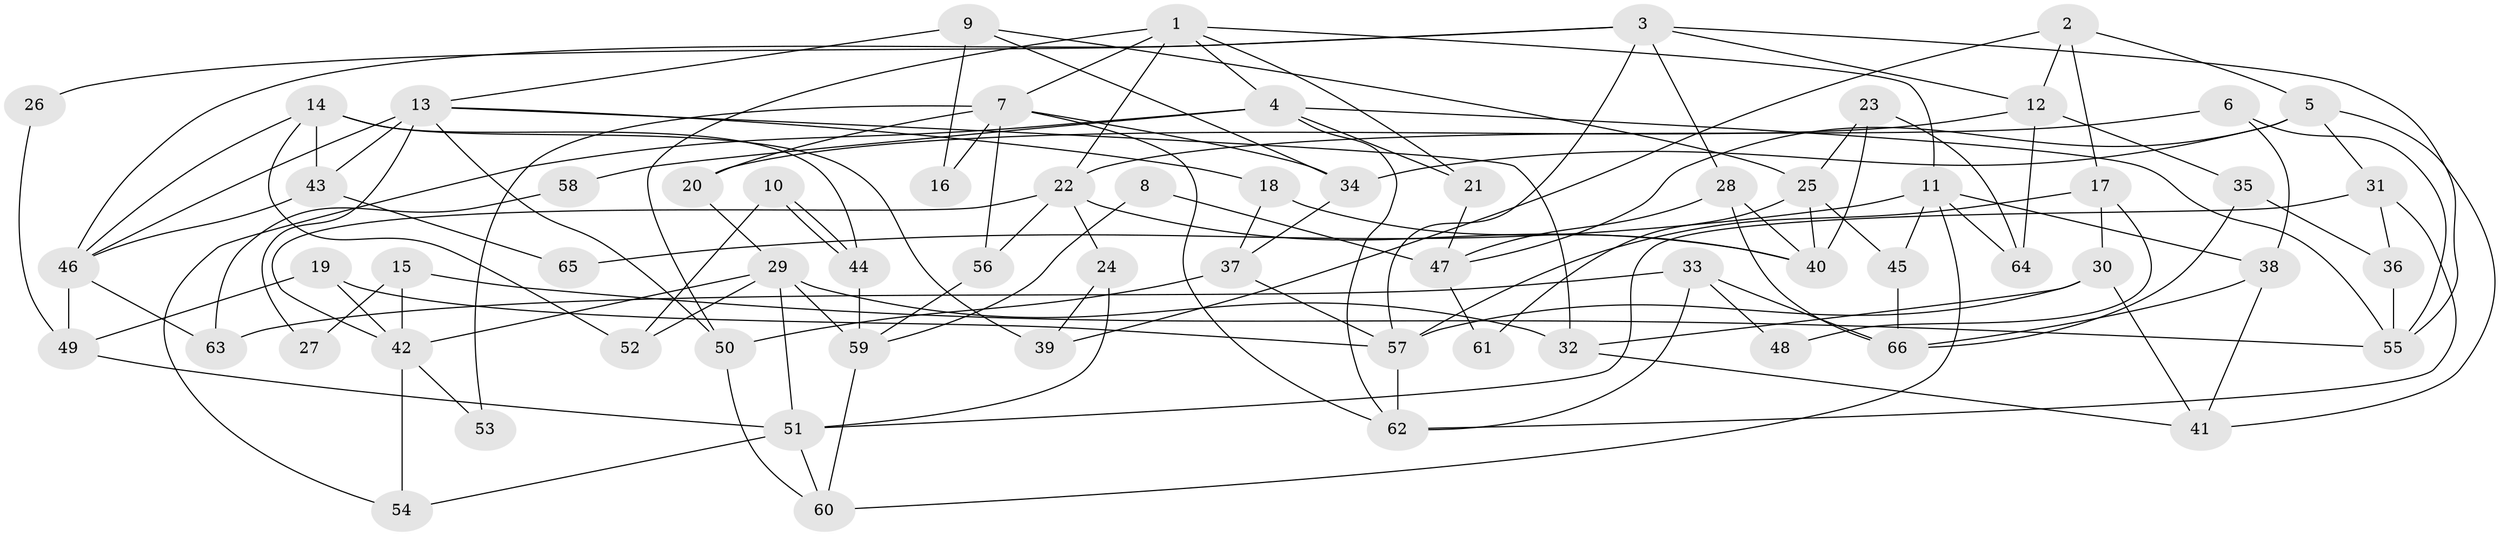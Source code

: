 // coarse degree distribution, {10: 0.05, 4: 0.2, 6: 0.2, 2: 0.075, 7: 0.125, 8: 0.025, 3: 0.175, 5: 0.1, 9: 0.05}
// Generated by graph-tools (version 1.1) at 2025/24/03/03/25 07:24:02]
// undirected, 66 vertices, 132 edges
graph export_dot {
graph [start="1"]
  node [color=gray90,style=filled];
  1;
  2;
  3;
  4;
  5;
  6;
  7;
  8;
  9;
  10;
  11;
  12;
  13;
  14;
  15;
  16;
  17;
  18;
  19;
  20;
  21;
  22;
  23;
  24;
  25;
  26;
  27;
  28;
  29;
  30;
  31;
  32;
  33;
  34;
  35;
  36;
  37;
  38;
  39;
  40;
  41;
  42;
  43;
  44;
  45;
  46;
  47;
  48;
  49;
  50;
  51;
  52;
  53;
  54;
  55;
  56;
  57;
  58;
  59;
  60;
  61;
  62;
  63;
  64;
  65;
  66;
  1 -- 4;
  1 -- 7;
  1 -- 11;
  1 -- 21;
  1 -- 22;
  1 -- 50;
  2 -- 39;
  2 -- 12;
  2 -- 5;
  2 -- 17;
  3 -- 28;
  3 -- 57;
  3 -- 12;
  3 -- 26;
  3 -- 46;
  3 -- 55;
  4 -- 54;
  4 -- 62;
  4 -- 21;
  4 -- 55;
  4 -- 58;
  5 -- 41;
  5 -- 31;
  5 -- 34;
  5 -- 47;
  6 -- 22;
  6 -- 55;
  6 -- 38;
  7 -- 56;
  7 -- 20;
  7 -- 16;
  7 -- 34;
  7 -- 53;
  7 -- 62;
  8 -- 47;
  8 -- 59;
  9 -- 34;
  9 -- 13;
  9 -- 16;
  9 -- 25;
  10 -- 52;
  10 -- 44;
  10 -- 44;
  11 -- 60;
  11 -- 38;
  11 -- 45;
  11 -- 64;
  11 -- 65;
  12 -- 35;
  12 -- 20;
  12 -- 64;
  13 -- 43;
  13 -- 18;
  13 -- 27;
  13 -- 32;
  13 -- 46;
  13 -- 50;
  14 -- 44;
  14 -- 46;
  14 -- 39;
  14 -- 43;
  14 -- 52;
  15 -- 42;
  15 -- 55;
  15 -- 27;
  17 -- 57;
  17 -- 30;
  17 -- 48;
  18 -- 40;
  18 -- 37;
  19 -- 49;
  19 -- 57;
  19 -- 42;
  20 -- 29;
  21 -- 47;
  22 -- 40;
  22 -- 24;
  22 -- 42;
  22 -- 56;
  23 -- 40;
  23 -- 64;
  23 -- 25;
  24 -- 51;
  24 -- 39;
  25 -- 40;
  25 -- 45;
  25 -- 61;
  26 -- 49;
  28 -- 47;
  28 -- 66;
  28 -- 40;
  29 -- 32;
  29 -- 42;
  29 -- 51;
  29 -- 52;
  29 -- 59;
  30 -- 32;
  30 -- 41;
  30 -- 57;
  31 -- 62;
  31 -- 36;
  31 -- 51;
  32 -- 41;
  33 -- 62;
  33 -- 66;
  33 -- 48;
  33 -- 63;
  34 -- 37;
  35 -- 36;
  35 -- 66;
  36 -- 55;
  37 -- 50;
  37 -- 57;
  38 -- 41;
  38 -- 66;
  42 -- 53;
  42 -- 54;
  43 -- 46;
  43 -- 65;
  44 -- 59;
  45 -- 66;
  46 -- 49;
  46 -- 63;
  47 -- 61;
  49 -- 51;
  50 -- 60;
  51 -- 54;
  51 -- 60;
  56 -- 59;
  57 -- 62;
  58 -- 63;
  59 -- 60;
}
